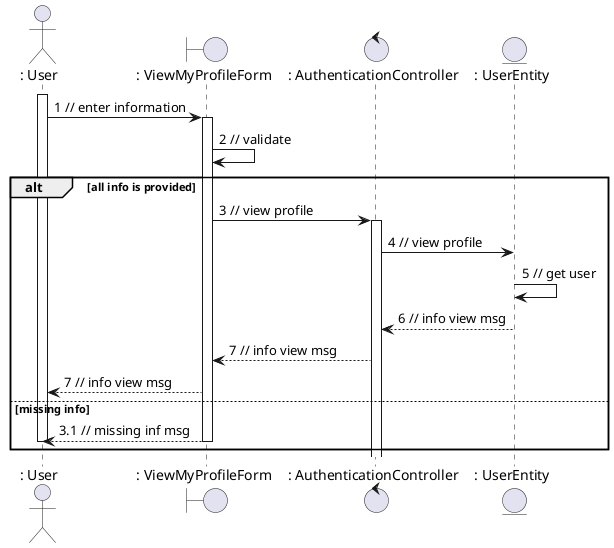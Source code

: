 @startuml
actor ": User"
boundary ": ViewMyProfileForm"
control ": AuthenticationController"
entity ": UserEntity"
activate ": User"
": User" -> ": ViewMyProfileForm" : 1 // enter information
activate ": ViewMyProfileForm"
": ViewMyProfileForm" -> ": ViewMyProfileForm" : 2 // validate
alt all info is provided

": ViewMyProfileForm" -> ": AuthenticationController" : 3 // view profile
activate ": AuthenticationController"
": AuthenticationController" -> ": UserEntity" : 4 // view profile
": UserEntity" -> ": UserEntity" : 5 // get user
": UserEntity" --> ": AuthenticationController" : 6 // info view msg
": AuthenticationController"  --> ": ViewMyProfileForm" : 7 // info view msg
": ViewMyProfileForm"  --> ": User" : 7 // info view msg

else missing info

": ViewMyProfileForm" --> ": User" : 3.1 // missing inf msg
deactivate ": ViewMyProfileForm"
deactivate ": User"
end
@enduml